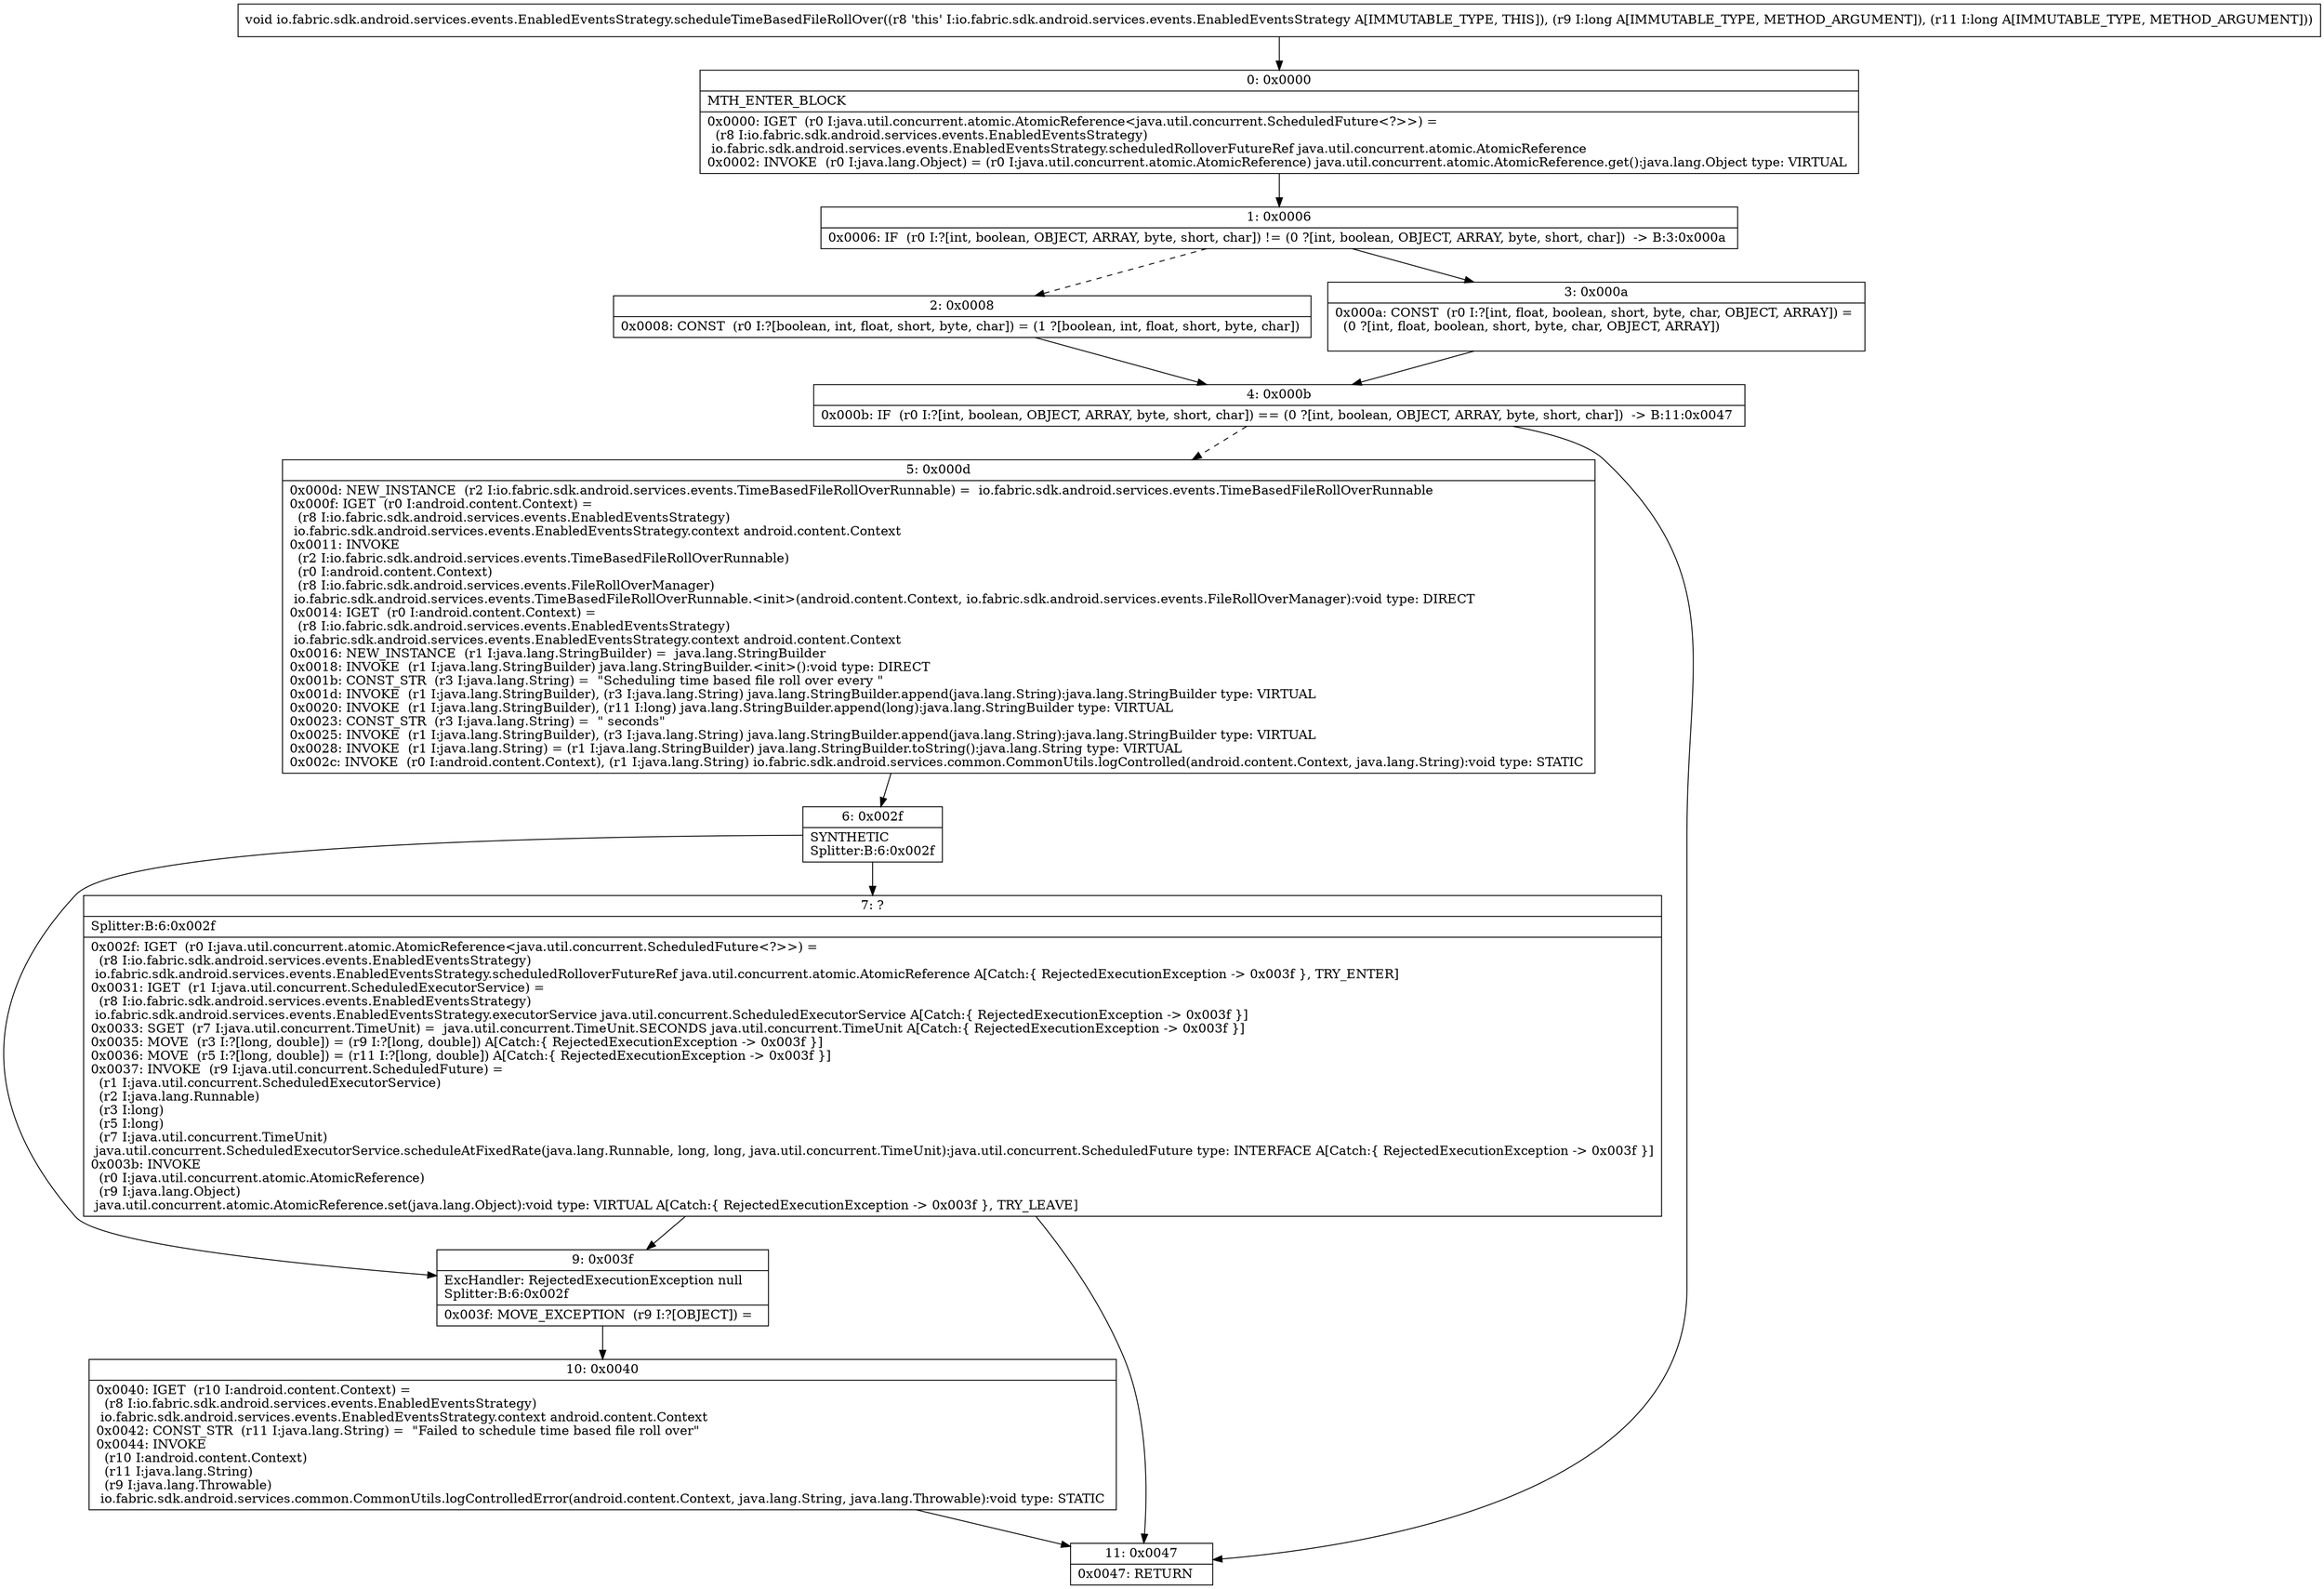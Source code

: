 digraph "CFG forio.fabric.sdk.android.services.events.EnabledEventsStrategy.scheduleTimeBasedFileRollOver(JJ)V" {
Node_0 [shape=record,label="{0\:\ 0x0000|MTH_ENTER_BLOCK\l|0x0000: IGET  (r0 I:java.util.concurrent.atomic.AtomicReference\<java.util.concurrent.ScheduledFuture\<?\>\>) = \l  (r8 I:io.fabric.sdk.android.services.events.EnabledEventsStrategy)\l io.fabric.sdk.android.services.events.EnabledEventsStrategy.scheduledRolloverFutureRef java.util.concurrent.atomic.AtomicReference \l0x0002: INVOKE  (r0 I:java.lang.Object) = (r0 I:java.util.concurrent.atomic.AtomicReference) java.util.concurrent.atomic.AtomicReference.get():java.lang.Object type: VIRTUAL \l}"];
Node_1 [shape=record,label="{1\:\ 0x0006|0x0006: IF  (r0 I:?[int, boolean, OBJECT, ARRAY, byte, short, char]) != (0 ?[int, boolean, OBJECT, ARRAY, byte, short, char])  \-\> B:3:0x000a \l}"];
Node_2 [shape=record,label="{2\:\ 0x0008|0x0008: CONST  (r0 I:?[boolean, int, float, short, byte, char]) = (1 ?[boolean, int, float, short, byte, char]) \l}"];
Node_3 [shape=record,label="{3\:\ 0x000a|0x000a: CONST  (r0 I:?[int, float, boolean, short, byte, char, OBJECT, ARRAY]) = \l  (0 ?[int, float, boolean, short, byte, char, OBJECT, ARRAY])\l \l}"];
Node_4 [shape=record,label="{4\:\ 0x000b|0x000b: IF  (r0 I:?[int, boolean, OBJECT, ARRAY, byte, short, char]) == (0 ?[int, boolean, OBJECT, ARRAY, byte, short, char])  \-\> B:11:0x0047 \l}"];
Node_5 [shape=record,label="{5\:\ 0x000d|0x000d: NEW_INSTANCE  (r2 I:io.fabric.sdk.android.services.events.TimeBasedFileRollOverRunnable) =  io.fabric.sdk.android.services.events.TimeBasedFileRollOverRunnable \l0x000f: IGET  (r0 I:android.content.Context) = \l  (r8 I:io.fabric.sdk.android.services.events.EnabledEventsStrategy)\l io.fabric.sdk.android.services.events.EnabledEventsStrategy.context android.content.Context \l0x0011: INVOKE  \l  (r2 I:io.fabric.sdk.android.services.events.TimeBasedFileRollOverRunnable)\l  (r0 I:android.content.Context)\l  (r8 I:io.fabric.sdk.android.services.events.FileRollOverManager)\l io.fabric.sdk.android.services.events.TimeBasedFileRollOverRunnable.\<init\>(android.content.Context, io.fabric.sdk.android.services.events.FileRollOverManager):void type: DIRECT \l0x0014: IGET  (r0 I:android.content.Context) = \l  (r8 I:io.fabric.sdk.android.services.events.EnabledEventsStrategy)\l io.fabric.sdk.android.services.events.EnabledEventsStrategy.context android.content.Context \l0x0016: NEW_INSTANCE  (r1 I:java.lang.StringBuilder) =  java.lang.StringBuilder \l0x0018: INVOKE  (r1 I:java.lang.StringBuilder) java.lang.StringBuilder.\<init\>():void type: DIRECT \l0x001b: CONST_STR  (r3 I:java.lang.String) =  \"Scheduling time based file roll over every \" \l0x001d: INVOKE  (r1 I:java.lang.StringBuilder), (r3 I:java.lang.String) java.lang.StringBuilder.append(java.lang.String):java.lang.StringBuilder type: VIRTUAL \l0x0020: INVOKE  (r1 I:java.lang.StringBuilder), (r11 I:long) java.lang.StringBuilder.append(long):java.lang.StringBuilder type: VIRTUAL \l0x0023: CONST_STR  (r3 I:java.lang.String) =  \" seconds\" \l0x0025: INVOKE  (r1 I:java.lang.StringBuilder), (r3 I:java.lang.String) java.lang.StringBuilder.append(java.lang.String):java.lang.StringBuilder type: VIRTUAL \l0x0028: INVOKE  (r1 I:java.lang.String) = (r1 I:java.lang.StringBuilder) java.lang.StringBuilder.toString():java.lang.String type: VIRTUAL \l0x002c: INVOKE  (r0 I:android.content.Context), (r1 I:java.lang.String) io.fabric.sdk.android.services.common.CommonUtils.logControlled(android.content.Context, java.lang.String):void type: STATIC \l}"];
Node_6 [shape=record,label="{6\:\ 0x002f|SYNTHETIC\lSplitter:B:6:0x002f\l}"];
Node_7 [shape=record,label="{7\:\ ?|Splitter:B:6:0x002f\l|0x002f: IGET  (r0 I:java.util.concurrent.atomic.AtomicReference\<java.util.concurrent.ScheduledFuture\<?\>\>) = \l  (r8 I:io.fabric.sdk.android.services.events.EnabledEventsStrategy)\l io.fabric.sdk.android.services.events.EnabledEventsStrategy.scheduledRolloverFutureRef java.util.concurrent.atomic.AtomicReference A[Catch:\{ RejectedExecutionException \-\> 0x003f \}, TRY_ENTER]\l0x0031: IGET  (r1 I:java.util.concurrent.ScheduledExecutorService) = \l  (r8 I:io.fabric.sdk.android.services.events.EnabledEventsStrategy)\l io.fabric.sdk.android.services.events.EnabledEventsStrategy.executorService java.util.concurrent.ScheduledExecutorService A[Catch:\{ RejectedExecutionException \-\> 0x003f \}]\l0x0033: SGET  (r7 I:java.util.concurrent.TimeUnit) =  java.util.concurrent.TimeUnit.SECONDS java.util.concurrent.TimeUnit A[Catch:\{ RejectedExecutionException \-\> 0x003f \}]\l0x0035: MOVE  (r3 I:?[long, double]) = (r9 I:?[long, double]) A[Catch:\{ RejectedExecutionException \-\> 0x003f \}]\l0x0036: MOVE  (r5 I:?[long, double]) = (r11 I:?[long, double]) A[Catch:\{ RejectedExecutionException \-\> 0x003f \}]\l0x0037: INVOKE  (r9 I:java.util.concurrent.ScheduledFuture) = \l  (r1 I:java.util.concurrent.ScheduledExecutorService)\l  (r2 I:java.lang.Runnable)\l  (r3 I:long)\l  (r5 I:long)\l  (r7 I:java.util.concurrent.TimeUnit)\l java.util.concurrent.ScheduledExecutorService.scheduleAtFixedRate(java.lang.Runnable, long, long, java.util.concurrent.TimeUnit):java.util.concurrent.ScheduledFuture type: INTERFACE A[Catch:\{ RejectedExecutionException \-\> 0x003f \}]\l0x003b: INVOKE  \l  (r0 I:java.util.concurrent.atomic.AtomicReference)\l  (r9 I:java.lang.Object)\l java.util.concurrent.atomic.AtomicReference.set(java.lang.Object):void type: VIRTUAL A[Catch:\{ RejectedExecutionException \-\> 0x003f \}, TRY_LEAVE]\l}"];
Node_9 [shape=record,label="{9\:\ 0x003f|ExcHandler: RejectedExecutionException null\lSplitter:B:6:0x002f\l|0x003f: MOVE_EXCEPTION  (r9 I:?[OBJECT]) =  \l}"];
Node_10 [shape=record,label="{10\:\ 0x0040|0x0040: IGET  (r10 I:android.content.Context) = \l  (r8 I:io.fabric.sdk.android.services.events.EnabledEventsStrategy)\l io.fabric.sdk.android.services.events.EnabledEventsStrategy.context android.content.Context \l0x0042: CONST_STR  (r11 I:java.lang.String) =  \"Failed to schedule time based file roll over\" \l0x0044: INVOKE  \l  (r10 I:android.content.Context)\l  (r11 I:java.lang.String)\l  (r9 I:java.lang.Throwable)\l io.fabric.sdk.android.services.common.CommonUtils.logControlledError(android.content.Context, java.lang.String, java.lang.Throwable):void type: STATIC \l}"];
Node_11 [shape=record,label="{11\:\ 0x0047|0x0047: RETURN   \l}"];
MethodNode[shape=record,label="{void io.fabric.sdk.android.services.events.EnabledEventsStrategy.scheduleTimeBasedFileRollOver((r8 'this' I:io.fabric.sdk.android.services.events.EnabledEventsStrategy A[IMMUTABLE_TYPE, THIS]), (r9 I:long A[IMMUTABLE_TYPE, METHOD_ARGUMENT]), (r11 I:long A[IMMUTABLE_TYPE, METHOD_ARGUMENT])) }"];
MethodNode -> Node_0;
Node_0 -> Node_1;
Node_1 -> Node_2[style=dashed];
Node_1 -> Node_3;
Node_2 -> Node_4;
Node_3 -> Node_4;
Node_4 -> Node_5[style=dashed];
Node_4 -> Node_11;
Node_5 -> Node_6;
Node_6 -> Node_7;
Node_6 -> Node_9;
Node_7 -> Node_9;
Node_7 -> Node_11;
Node_9 -> Node_10;
Node_10 -> Node_11;
}

